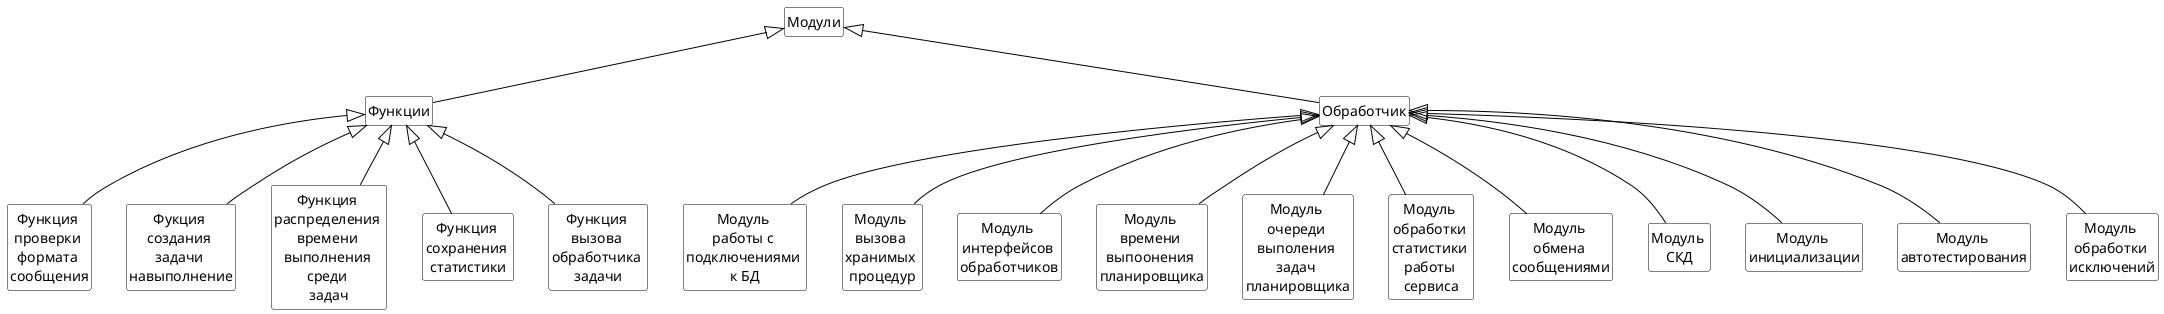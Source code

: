 @startuml
skinparam class {
	BackgroundColor White
	ArrowColor Black
	BorderColor Black
}
class Modules as "Модули"
class Function as "Функции"
class Handler as "Обработчик"

class F1 as "Функция \nпроверки \nформата \nсообщения"
class F2 as "Фукция \nсоздания \nзадачи \nнавыполнение"
class F3 as "Функция \nраспределения \nвремени \nвыполнения \nсреди \nзадач"
class F4 as "Функция \nсохранения \nстатистики"
class F5 as "Функция \nвызова \nобработчика \nзадачи"


class M1 as "Модуль \nработы с \nподключениями \nк БД"
class M2 as "Модуль \nвызова \nхранимых \nпроцедур"
class M3 as "Модуль \nинтерфейсов \nобработчиков"
class M4 as "Модуль \nвремени \nвыпоонения \nпланировщика"
class M5 as "Модуль \nочереди \nвыполения \nзадач \nпланировщика"

class M6 as "Модуль \nобработки \nстатистики \nработы \nсервиса"
class M7 as "Модуль \nобмена \nсообщениями"
class M8 as "Модуль \nСКД"

class M9 as "Модуль \nинициализации"
class M10 as "Модуль \nавтотестирования"
class M11 as "Модуль \nобработки \nисключений"

Modules <|-- Function
Modules <|-- Handler

Function <|-- F1
Function <|-- F2
Function <|-- F3
Function <|-- F4
Function <|-- F5

Handler <|-- M1
Handler <|-- M2
Handler <|-- M3
Handler <|-- M4
Handler <|-- M5
Handler <|-- M6
Handler <|-- M7
Handler <|-- M8
Handler <|-- M9
Handler <|-- M10
Handler <|-- M11


hide members
hide circle
hide methods
@enduml
